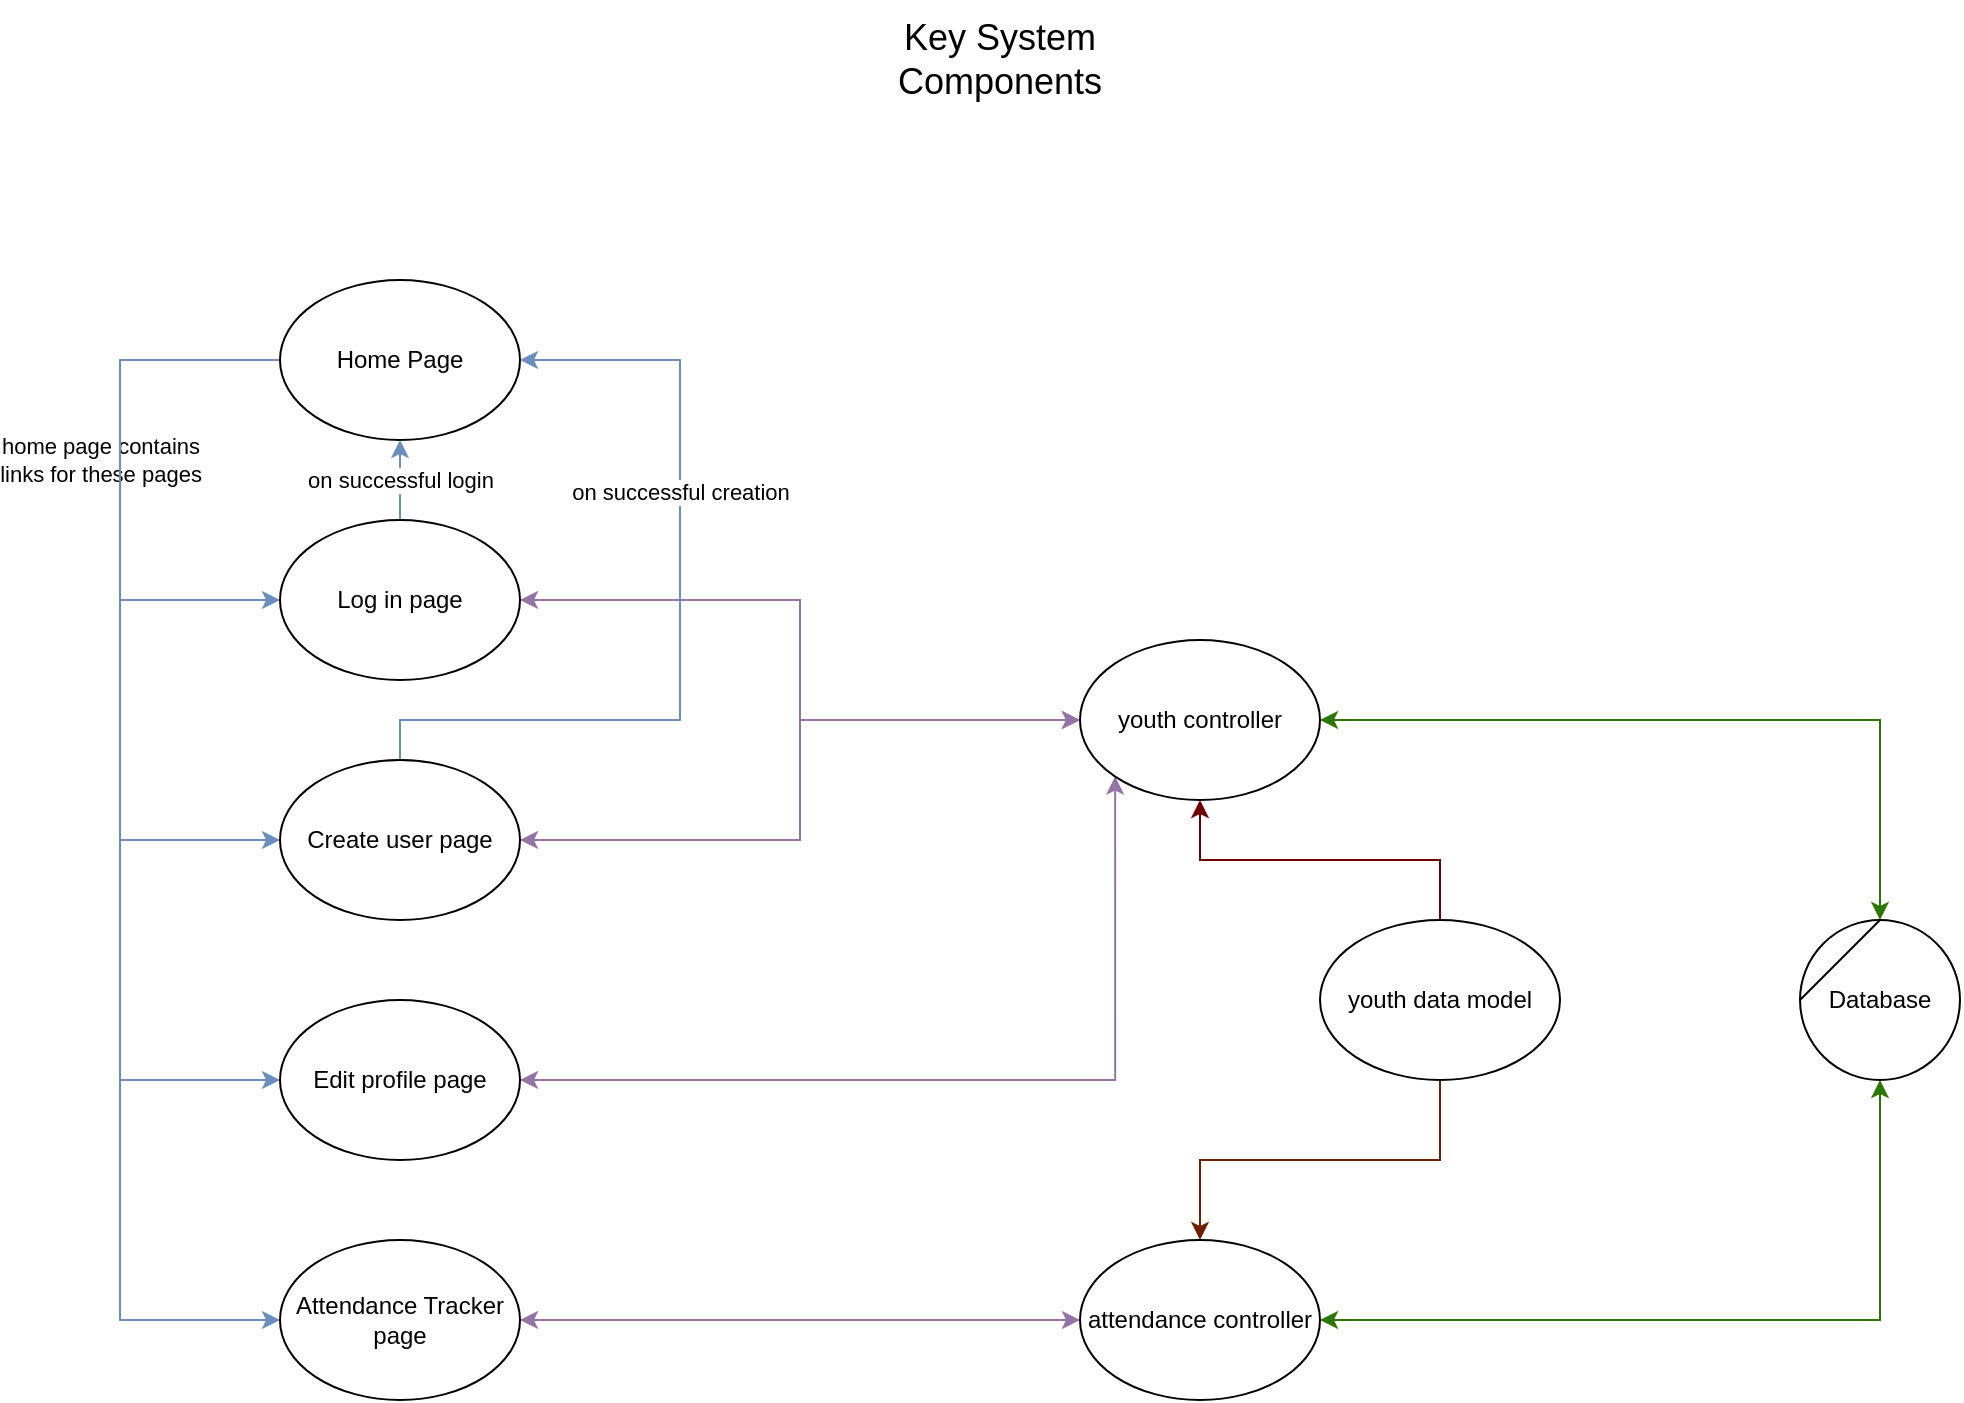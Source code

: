 <mxfile version="13.9.9" type="device"><diagram id="r7G92eT2HbnBbqofCLfh" name="Page-1"><mxGraphModel dx="5767" dy="4116" grid="1" gridSize="10" guides="1" tooltips="1" connect="1" arrows="1" fold="1" page="1" pageScale="1" pageWidth="4681" pageHeight="3300" math="0" shadow="0"><root><mxCell id="0"/><mxCell id="1" parent="0"/><mxCell id="TSc2QlYlL7ex780wSgsN-1" value="&lt;font style=&quot;font-size: 18px&quot;&gt;Key System Components&lt;/font&gt;" style="text;html=1;strokeColor=none;fillColor=none;align=center;verticalAlign=middle;whiteSpace=wrap;rounded=0;" parent="1" vertex="1"><mxGeometry x="340" y="-60" width="200" height="60" as="geometry"/></mxCell><mxCell id="TSc2QlYlL7ex780wSgsN-11" style="edgeStyle=orthogonalEdgeStyle;rounded=0;orthogonalLoop=1;jettySize=auto;html=1;exitX=0;exitY=0.5;exitDx=0;exitDy=0;entryX=0;entryY=0.5;entryDx=0;entryDy=0;fillColor=#dae8fc;strokeColor=#6c8ebf;" parent="1" source="TSc2QlYlL7ex780wSgsN-2" target="TSc2QlYlL7ex780wSgsN-5" edge="1"><mxGeometry relative="1" as="geometry"><Array as="points"><mxPoint y="120"/><mxPoint y="480"/></Array></mxGeometry></mxCell><mxCell id="TSc2QlYlL7ex780wSgsN-12" style="edgeStyle=orthogonalEdgeStyle;rounded=0;orthogonalLoop=1;jettySize=auto;html=1;exitX=0;exitY=0.5;exitDx=0;exitDy=0;entryX=0;entryY=0.5;entryDx=0;entryDy=0;fillColor=#dae8fc;strokeColor=#6c8ebf;" parent="1" source="TSc2QlYlL7ex780wSgsN-2" target="TSc2QlYlL7ex780wSgsN-6" edge="1"><mxGeometry relative="1" as="geometry"><Array as="points"><mxPoint y="120"/><mxPoint y="600"/></Array></mxGeometry></mxCell><mxCell id="TSc2QlYlL7ex780wSgsN-14" value="home page contains&lt;br&gt;links for these pages" style="edgeLabel;html=1;align=center;verticalAlign=middle;resizable=0;points=[];" parent="TSc2QlYlL7ex780wSgsN-12" vertex="1" connectable="0"><mxGeometry x="-0.681" relative="1" as="geometry"><mxPoint x="-10" y="28" as="offset"/></mxGeometry></mxCell><mxCell id="TSc2QlYlL7ex780wSgsN-16" style="edgeStyle=orthogonalEdgeStyle;rounded=0;orthogonalLoop=1;jettySize=auto;html=1;exitX=0;exitY=0.5;exitDx=0;exitDy=0;entryX=0;entryY=0.5;entryDx=0;entryDy=0;fillColor=#dae8fc;strokeColor=#6c8ebf;" parent="1" source="TSc2QlYlL7ex780wSgsN-2" target="TSc2QlYlL7ex780wSgsN-3" edge="1"><mxGeometry relative="1" as="geometry"><Array as="points"><mxPoint y="120"/><mxPoint y="240"/></Array></mxGeometry></mxCell><mxCell id="TSc2QlYlL7ex780wSgsN-17" style="edgeStyle=orthogonalEdgeStyle;rounded=0;orthogonalLoop=1;jettySize=auto;html=1;exitX=0;exitY=0.5;exitDx=0;exitDy=0;entryX=0;entryY=0.5;entryDx=0;entryDy=0;fillColor=#dae8fc;strokeColor=#6c8ebf;" parent="1" source="TSc2QlYlL7ex780wSgsN-2" target="TSc2QlYlL7ex780wSgsN-4" edge="1"><mxGeometry relative="1" as="geometry"><Array as="points"><mxPoint y="120"/><mxPoint y="360"/></Array></mxGeometry></mxCell><mxCell id="TSc2QlYlL7ex780wSgsN-2" value="Home Page" style="ellipse;whiteSpace=wrap;html=1;" parent="1" vertex="1"><mxGeometry x="80" y="80" width="120" height="80" as="geometry"/></mxCell><mxCell id="TSc2QlYlL7ex780wSgsN-15" value="on successful login" style="edgeStyle=orthogonalEdgeStyle;rounded=0;orthogonalLoop=1;jettySize=auto;html=1;exitX=0.5;exitY=0;exitDx=0;exitDy=0;entryX=0.5;entryY=1;entryDx=0;entryDy=0;fillColor=#dae8fc;strokeColor=#6c8ebf;" parent="1" source="TSc2QlYlL7ex780wSgsN-3" target="TSc2QlYlL7ex780wSgsN-2" edge="1"><mxGeometry relative="1" as="geometry"/></mxCell><mxCell id="TSc2QlYlL7ex780wSgsN-23" style="edgeStyle=orthogonalEdgeStyle;rounded=0;orthogonalLoop=1;jettySize=auto;html=1;exitX=1;exitY=0.5;exitDx=0;exitDy=0;startArrow=classic;startFill=1;fillColor=#e1d5e7;strokeColor=#9673a6;" parent="1" source="TSc2QlYlL7ex780wSgsN-3" target="TSc2QlYlL7ex780wSgsN-21" edge="1"><mxGeometry relative="1" as="geometry"/></mxCell><mxCell id="TSc2QlYlL7ex780wSgsN-3" value="Log in page" style="ellipse;whiteSpace=wrap;html=1;" parent="1" vertex="1"><mxGeometry x="80" y="200" width="120" height="80" as="geometry"/></mxCell><mxCell id="TSc2QlYlL7ex780wSgsN-22" style="edgeStyle=orthogonalEdgeStyle;rounded=0;orthogonalLoop=1;jettySize=auto;html=1;exitX=1;exitY=0.5;exitDx=0;exitDy=0;entryX=0;entryY=0.5;entryDx=0;entryDy=0;startArrow=classic;startFill=1;fillColor=#e1d5e7;strokeColor=#9673a6;" parent="1" source="TSc2QlYlL7ex780wSgsN-4" target="TSc2QlYlL7ex780wSgsN-21" edge="1"><mxGeometry relative="1" as="geometry"/></mxCell><mxCell id="TSc2QlYlL7ex780wSgsN-40" style="edgeStyle=orthogonalEdgeStyle;rounded=0;orthogonalLoop=1;jettySize=auto;html=1;exitX=0.5;exitY=0;exitDx=0;exitDy=0;entryX=1;entryY=0.5;entryDx=0;entryDy=0;startArrow=none;startFill=0;fillColor=#dae8fc;strokeColor=#6c8ebf;" parent="1" source="TSc2QlYlL7ex780wSgsN-4" target="TSc2QlYlL7ex780wSgsN-2" edge="1"><mxGeometry relative="1" as="geometry"><Array as="points"><mxPoint x="140" y="300"/><mxPoint x="280" y="300"/><mxPoint x="280" y="120"/></Array></mxGeometry></mxCell><mxCell id="TSc2QlYlL7ex780wSgsN-41" value="on successful creation" style="edgeLabel;html=1;align=center;verticalAlign=middle;resizable=0;points=[];" parent="TSc2QlYlL7ex780wSgsN-40" vertex="1" connectable="0"><mxGeometry x="0.305" relative="1" as="geometry"><mxPoint as="offset"/></mxGeometry></mxCell><mxCell id="TSc2QlYlL7ex780wSgsN-4" value="Create user page" style="ellipse;whiteSpace=wrap;html=1;" parent="1" vertex="1"><mxGeometry x="80" y="320" width="120" height="80" as="geometry"/></mxCell><mxCell id="TSc2QlYlL7ex780wSgsN-28" style="edgeStyle=orthogonalEdgeStyle;rounded=0;orthogonalLoop=1;jettySize=auto;html=1;exitX=1;exitY=0.5;exitDx=0;exitDy=0;entryX=0;entryY=1;entryDx=0;entryDy=0;startArrow=classic;startFill=1;fillColor=#e1d5e7;strokeColor=#9673a6;" parent="1" source="TSc2QlYlL7ex780wSgsN-5" target="TSc2QlYlL7ex780wSgsN-21" edge="1"><mxGeometry relative="1" as="geometry"/></mxCell><mxCell id="TSc2QlYlL7ex780wSgsN-5" value="Edit profile page" style="ellipse;whiteSpace=wrap;html=1;" parent="1" vertex="1"><mxGeometry x="80" y="440" width="120" height="80" as="geometry"/></mxCell><mxCell id="TSc2QlYlL7ex780wSgsN-30" style="edgeStyle=orthogonalEdgeStyle;rounded=0;orthogonalLoop=1;jettySize=auto;html=1;exitX=1;exitY=0.5;exitDx=0;exitDy=0;entryX=0;entryY=0.5;entryDx=0;entryDy=0;startArrow=classic;startFill=1;fillColor=#e1d5e7;strokeColor=#9673a6;" parent="1" source="TSc2QlYlL7ex780wSgsN-6" target="TSc2QlYlL7ex780wSgsN-29" edge="1"><mxGeometry relative="1" as="geometry"/></mxCell><mxCell id="TSc2QlYlL7ex780wSgsN-6" value="Attendance Tracker page" style="ellipse;whiteSpace=wrap;html=1;" parent="1" vertex="1"><mxGeometry x="80" y="560" width="120" height="80" as="geometry"/></mxCell><mxCell id="eo3PwDNHNa8da55Vf99f-1" style="edgeStyle=orthogonalEdgeStyle;rounded=0;orthogonalLoop=1;jettySize=auto;html=1;exitX=1;exitY=0.5;exitDx=0;exitDy=0;fillColor=#60a917;strokeColor=#2D7600;startArrow=classic;startFill=1;" parent="1" source="TSc2QlYlL7ex780wSgsN-21" target="TSc2QlYlL7ex780wSgsN-36" edge="1"><mxGeometry relative="1" as="geometry"/></mxCell><mxCell id="TSc2QlYlL7ex780wSgsN-21" value="youth controller" style="ellipse;whiteSpace=wrap;html=1;" parent="1" vertex="1"><mxGeometry x="480" y="260" width="120" height="80" as="geometry"/></mxCell><mxCell id="TSc2QlYlL7ex780wSgsN-26" style="edgeStyle=orthogonalEdgeStyle;rounded=0;orthogonalLoop=1;jettySize=auto;html=1;exitX=0.5;exitY=0;exitDx=0;exitDy=0;entryX=0.5;entryY=1;entryDx=0;entryDy=0;fillColor=#a20025;strokeColor=#6F0000;" parent="1" source="TSc2QlYlL7ex780wSgsN-25" target="TSc2QlYlL7ex780wSgsN-21" edge="1"><mxGeometry relative="1" as="geometry"/></mxCell><mxCell id="TSc2QlYlL7ex780wSgsN-31" style="edgeStyle=orthogonalEdgeStyle;rounded=0;orthogonalLoop=1;jettySize=auto;html=1;exitX=0.5;exitY=1;exitDx=0;exitDy=0;fillColor=#a0522d;strokeColor=#6D1F00;" parent="1" source="TSc2QlYlL7ex780wSgsN-25" target="TSc2QlYlL7ex780wSgsN-29" edge="1"><mxGeometry relative="1" as="geometry"/></mxCell><mxCell id="TSc2QlYlL7ex780wSgsN-25" value="youth data model" style="ellipse;whiteSpace=wrap;html=1;" parent="1" vertex="1"><mxGeometry x="600" y="400" width="120" height="80" as="geometry"/></mxCell><mxCell id="eo3PwDNHNa8da55Vf99f-2" style="edgeStyle=orthogonalEdgeStyle;rounded=0;orthogonalLoop=1;jettySize=auto;html=1;exitX=1;exitY=0.5;exitDx=0;exitDy=0;entryX=0.5;entryY=1;entryDx=0;entryDy=0;fillColor=#60a917;strokeColor=#2D7600;startArrow=classic;startFill=1;" parent="1" source="TSc2QlYlL7ex780wSgsN-29" target="TSc2QlYlL7ex780wSgsN-36" edge="1"><mxGeometry relative="1" as="geometry"/></mxCell><mxCell id="TSc2QlYlL7ex780wSgsN-29" value="attendance controller" style="ellipse;whiteSpace=wrap;html=1;" parent="1" vertex="1"><mxGeometry x="480" y="560" width="120" height="80" as="geometry"/></mxCell><mxCell id="TSc2QlYlL7ex780wSgsN-34" value="" style="group" parent="1" vertex="1" connectable="0"><mxGeometry x="840" y="400" width="80" height="80" as="geometry"/></mxCell><mxCell id="TSc2QlYlL7ex780wSgsN-35" value="" style="group" parent="TSc2QlYlL7ex780wSgsN-34" vertex="1" connectable="0"><mxGeometry width="80" height="80" as="geometry"/></mxCell><mxCell id="TSc2QlYlL7ex780wSgsN-36" value="&lt;div&gt;Database&lt;/div&gt;" style="ellipse;whiteSpace=wrap;html=1;aspect=fixed;strokeColor=#000000;" parent="TSc2QlYlL7ex780wSgsN-35" vertex="1"><mxGeometry width="80" height="80" as="geometry"/></mxCell><mxCell id="TSc2QlYlL7ex780wSgsN-37" value="" style="endArrow=none;html=1;" parent="TSc2QlYlL7ex780wSgsN-35" edge="1"><mxGeometry width="50" height="50" relative="1" as="geometry"><mxPoint y="40" as="sourcePoint"/><mxPoint x="40" as="targetPoint"/></mxGeometry></mxCell></root></mxGraphModel></diagram></mxfile>